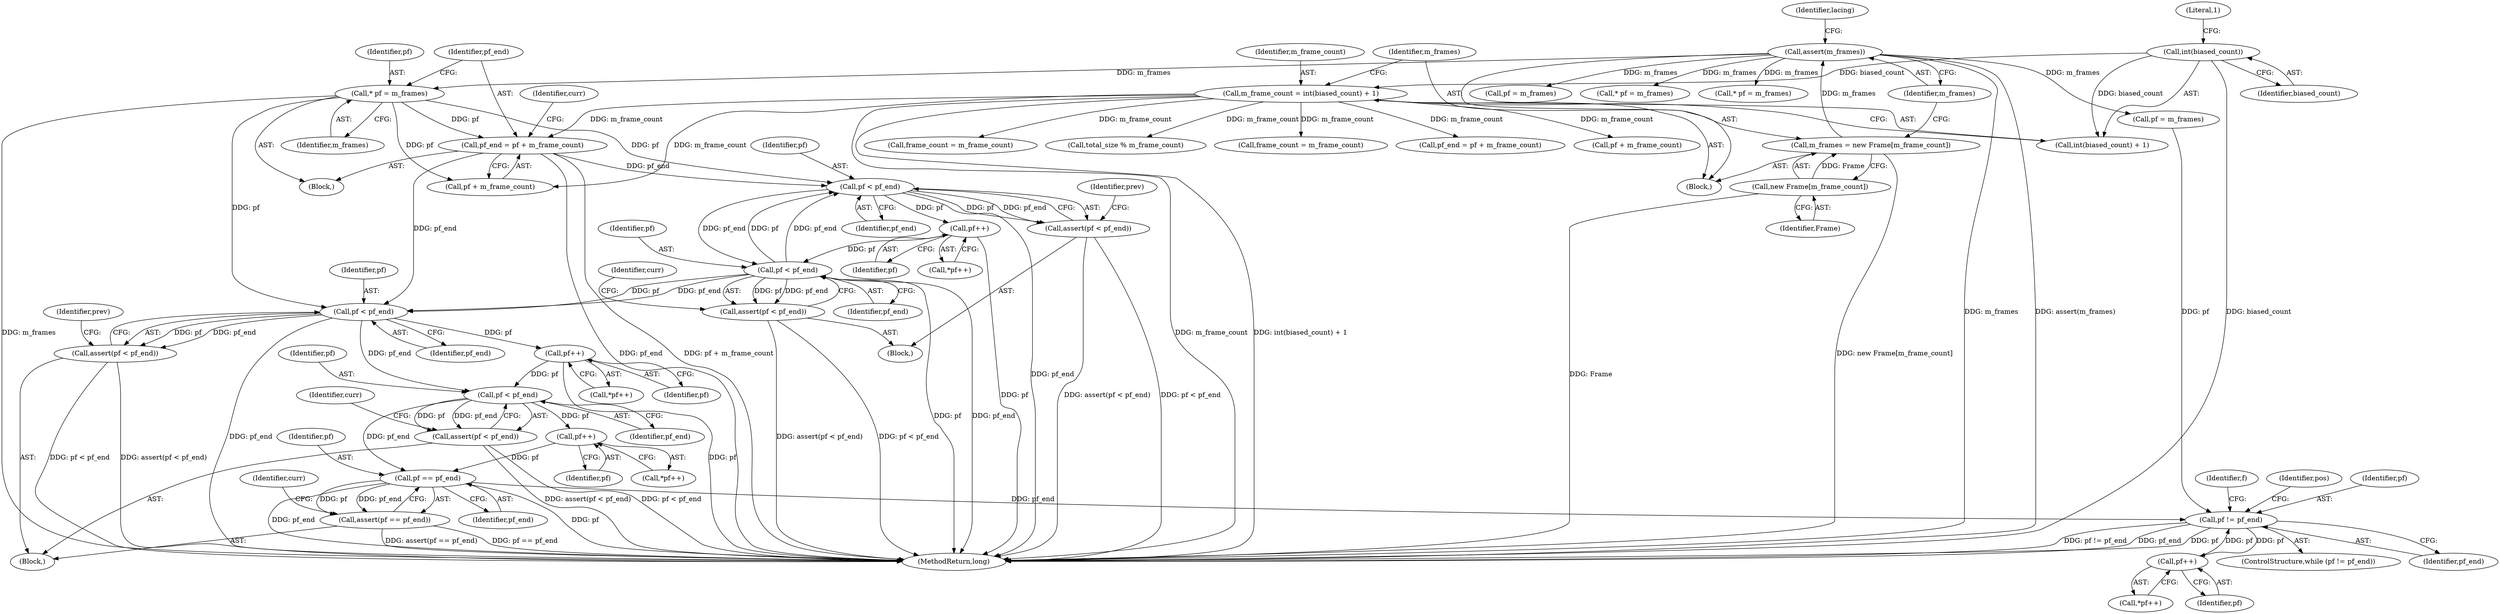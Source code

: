 digraph "1_Android_cc274e2abe8b2a6698a5c47d8aa4bb45f1f9538d_33@integer" {
"1000675" [label="(Call,pf_end = pf + m_frame_count)"];
"1000672" [label="(Call,* pf = m_frames)"];
"1000355" [label="(Call,assert(m_frames))"];
"1000351" [label="(Call,m_frames = new Frame[m_frame_count])"];
"1000353" [label="(Call,new Frame[m_frame_count])"];
"1000345" [label="(Call,m_frame_count = int(biased_count) + 1)"];
"1000348" [label="(Call,int(biased_count))"];
"1000717" [label="(Call,pf < pf_end)"];
"1000716" [label="(Call,assert(pf < pf_end))"];
"1000724" [label="(Call,pf++)"];
"1000741" [label="(Call,pf < pf_end)"];
"1000740" [label="(Call,assert(pf < pf_end))"];
"1000832" [label="(Call,pf < pf_end)"];
"1000831" [label="(Call,assert(pf < pf_end))"];
"1000839" [label="(Call,pf++)"];
"1000856" [label="(Call,pf < pf_end)"];
"1000855" [label="(Call,assert(pf < pf_end))"];
"1000863" [label="(Call,pf++)"];
"1000866" [label="(Call,pf == pf_end)"];
"1000865" [label="(Call,assert(pf == pf_end))"];
"1000908" [label="(Call,pf != pf_end)"];
"1000916" [label="(Call,pf++)"];
"1000550" [label="(Call,total_size % m_frame_count)"];
"1000346" [label="(Identifier,m_frame_count)"];
"1000746" [label="(Identifier,curr)"];
"1000914" [label="(Identifier,f)"];
"1000863" [label="(Call,pf++)"];
"1000855" [label="(Call,assert(pf < pf_end))"];
"1000345" [label="(Call,m_frame_count = int(biased_count) + 1)"];
"1000837" [label="(Identifier,prev)"];
"1000122" [label="(Block,)"];
"1000630" [label="(Call,frame_count = m_frame_count)"];
"1000868" [label="(Identifier,pf_end)"];
"1000915" [label="(Call,*pf++)"];
"1000866" [label="(Call,pf == pf_end)"];
"1000871" [label="(Identifier,curr)"];
"1000355" [label="(Call,assert(m_frames))"];
"1000831" [label="(Call,assert(pf < pf_end))"];
"1000861" [label="(Identifier,curr)"];
"1000500" [label="(Call,pf = m_frames)"];
"1000683" [label="(Identifier,curr)"];
"1000347" [label="(Call,int(biased_count) + 1)"];
"1000716" [label="(Call,assert(pf < pf_end))"];
"1000834" [label="(Identifier,pf_end)"];
"1000938" [label="(Identifier,pos)"];
"1000723" [label="(Call,*pf++)"];
"1000676" [label="(Identifier,pf_end)"];
"1000363" [label="(Call,* pf = m_frames)"];
"1000722" [label="(Identifier,prev)"];
"1000856" [label="(Call,pf < pf_end)"];
"1000838" [label="(Call,*pf++)"];
"1000569" [label="(Call,* pf = m_frames)"];
"1000839" [label="(Call,pf++)"];
"1000907" [label="(ControlStructure,while (pf != pf_end))"];
"1000672" [label="(Call,* pf = m_frames)"];
"1000862" [label="(Call,*pf++)"];
"1000354" [label="(Identifier,Frame)"];
"1000348" [label="(Call,int(biased_count))"];
"1000677" [label="(Call,pf + m_frame_count)"];
"1000741" [label="(Call,pf < pf_end)"];
"1000833" [label="(Identifier,pf)"];
"1000916" [label="(Call,pf++)"];
"1000352" [label="(Identifier,m_frames)"];
"1000614" [label="(Block,)"];
"1000904" [label="(Call,pf = m_frames)"];
"1000709" [label="(Block,)"];
"1000366" [label="(Call,pf_end = pf + m_frame_count)"];
"1000908" [label="(Call,pf != pf_end)"];
"1000858" [label="(Identifier,pf_end)"];
"1000673" [label="(Identifier,pf)"];
"1000909" [label="(Identifier,pf)"];
"1000910" [label="(Identifier,pf_end)"];
"1000917" [label="(Identifier,pf)"];
"1000742" [label="(Identifier,pf)"];
"1000719" [label="(Identifier,pf_end)"];
"1000368" [label="(Call,pf + m_frame_count)"];
"1000717" [label="(Call,pf < pf_end)"];
"1000840" [label="(Identifier,pf)"];
"1000349" [label="(Identifier,biased_count)"];
"1000351" [label="(Call,m_frames = new Frame[m_frame_count])"];
"1000867" [label="(Identifier,pf)"];
"1000350" [label="(Literal,1)"];
"1000359" [label="(Identifier,lacing)"];
"1000826" [label="(Block,)"];
"1000725" [label="(Identifier,pf)"];
"1000864" [label="(Identifier,pf)"];
"1000353" [label="(Call,new Frame[m_frame_count])"];
"1000724" [label="(Call,pf++)"];
"1000942" [label="(MethodReturn,long)"];
"1000865" [label="(Call,assert(pf == pf_end))"];
"1000356" [label="(Identifier,m_frames)"];
"1000675" [label="(Call,pf_end = pf + m_frame_count)"];
"1000740" [label="(Call,assert(pf < pf_end))"];
"1000376" [label="(Call,frame_count = m_frame_count)"];
"1000743" [label="(Identifier,pf_end)"];
"1000718" [label="(Identifier,pf)"];
"1000674" [label="(Identifier,m_frames)"];
"1000857" [label="(Identifier,pf)"];
"1000832" [label="(Call,pf < pf_end)"];
"1000675" -> "1000614"  [label="AST: "];
"1000675" -> "1000677"  [label="CFG: "];
"1000676" -> "1000675"  [label="AST: "];
"1000677" -> "1000675"  [label="AST: "];
"1000683" -> "1000675"  [label="CFG: "];
"1000675" -> "1000942"  [label="DDG: pf_end"];
"1000675" -> "1000942"  [label="DDG: pf + m_frame_count"];
"1000672" -> "1000675"  [label="DDG: pf"];
"1000345" -> "1000675"  [label="DDG: m_frame_count"];
"1000675" -> "1000717"  [label="DDG: pf_end"];
"1000675" -> "1000832"  [label="DDG: pf_end"];
"1000672" -> "1000614"  [label="AST: "];
"1000672" -> "1000674"  [label="CFG: "];
"1000673" -> "1000672"  [label="AST: "];
"1000674" -> "1000672"  [label="AST: "];
"1000676" -> "1000672"  [label="CFG: "];
"1000672" -> "1000942"  [label="DDG: m_frames"];
"1000355" -> "1000672"  [label="DDG: m_frames"];
"1000672" -> "1000677"  [label="DDG: pf"];
"1000672" -> "1000717"  [label="DDG: pf"];
"1000672" -> "1000832"  [label="DDG: pf"];
"1000355" -> "1000122"  [label="AST: "];
"1000355" -> "1000356"  [label="CFG: "];
"1000356" -> "1000355"  [label="AST: "];
"1000359" -> "1000355"  [label="CFG: "];
"1000355" -> "1000942"  [label="DDG: m_frames"];
"1000355" -> "1000942"  [label="DDG: assert(m_frames)"];
"1000351" -> "1000355"  [label="DDG: m_frames"];
"1000355" -> "1000363"  [label="DDG: m_frames"];
"1000355" -> "1000500"  [label="DDG: m_frames"];
"1000355" -> "1000569"  [label="DDG: m_frames"];
"1000355" -> "1000904"  [label="DDG: m_frames"];
"1000351" -> "1000122"  [label="AST: "];
"1000351" -> "1000353"  [label="CFG: "];
"1000352" -> "1000351"  [label="AST: "];
"1000353" -> "1000351"  [label="AST: "];
"1000356" -> "1000351"  [label="CFG: "];
"1000351" -> "1000942"  [label="DDG: new Frame[m_frame_count]"];
"1000353" -> "1000351"  [label="DDG: Frame"];
"1000353" -> "1000354"  [label="CFG: "];
"1000354" -> "1000353"  [label="AST: "];
"1000353" -> "1000942"  [label="DDG: Frame"];
"1000345" -> "1000122"  [label="AST: "];
"1000345" -> "1000347"  [label="CFG: "];
"1000346" -> "1000345"  [label="AST: "];
"1000347" -> "1000345"  [label="AST: "];
"1000352" -> "1000345"  [label="CFG: "];
"1000345" -> "1000942"  [label="DDG: int(biased_count) + 1"];
"1000345" -> "1000942"  [label="DDG: m_frame_count"];
"1000348" -> "1000345"  [label="DDG: biased_count"];
"1000345" -> "1000366"  [label="DDG: m_frame_count"];
"1000345" -> "1000368"  [label="DDG: m_frame_count"];
"1000345" -> "1000376"  [label="DDG: m_frame_count"];
"1000345" -> "1000550"  [label="DDG: m_frame_count"];
"1000345" -> "1000630"  [label="DDG: m_frame_count"];
"1000345" -> "1000677"  [label="DDG: m_frame_count"];
"1000348" -> "1000347"  [label="AST: "];
"1000348" -> "1000349"  [label="CFG: "];
"1000349" -> "1000348"  [label="AST: "];
"1000350" -> "1000348"  [label="CFG: "];
"1000348" -> "1000942"  [label="DDG: biased_count"];
"1000348" -> "1000347"  [label="DDG: biased_count"];
"1000717" -> "1000716"  [label="AST: "];
"1000717" -> "1000719"  [label="CFG: "];
"1000718" -> "1000717"  [label="AST: "];
"1000719" -> "1000717"  [label="AST: "];
"1000716" -> "1000717"  [label="CFG: "];
"1000717" -> "1000942"  [label="DDG: pf_end"];
"1000717" -> "1000716"  [label="DDG: pf"];
"1000717" -> "1000716"  [label="DDG: pf_end"];
"1000741" -> "1000717"  [label="DDG: pf"];
"1000741" -> "1000717"  [label="DDG: pf_end"];
"1000717" -> "1000724"  [label="DDG: pf"];
"1000717" -> "1000741"  [label="DDG: pf_end"];
"1000716" -> "1000709"  [label="AST: "];
"1000722" -> "1000716"  [label="CFG: "];
"1000716" -> "1000942"  [label="DDG: assert(pf < pf_end)"];
"1000716" -> "1000942"  [label="DDG: pf < pf_end"];
"1000724" -> "1000723"  [label="AST: "];
"1000724" -> "1000725"  [label="CFG: "];
"1000725" -> "1000724"  [label="AST: "];
"1000723" -> "1000724"  [label="CFG: "];
"1000724" -> "1000942"  [label="DDG: pf"];
"1000724" -> "1000741"  [label="DDG: pf"];
"1000741" -> "1000740"  [label="AST: "];
"1000741" -> "1000743"  [label="CFG: "];
"1000742" -> "1000741"  [label="AST: "];
"1000743" -> "1000741"  [label="AST: "];
"1000740" -> "1000741"  [label="CFG: "];
"1000741" -> "1000942"  [label="DDG: pf"];
"1000741" -> "1000942"  [label="DDG: pf_end"];
"1000741" -> "1000740"  [label="DDG: pf"];
"1000741" -> "1000740"  [label="DDG: pf_end"];
"1000741" -> "1000832"  [label="DDG: pf"];
"1000741" -> "1000832"  [label="DDG: pf_end"];
"1000740" -> "1000709"  [label="AST: "];
"1000746" -> "1000740"  [label="CFG: "];
"1000740" -> "1000942"  [label="DDG: assert(pf < pf_end)"];
"1000740" -> "1000942"  [label="DDG: pf < pf_end"];
"1000832" -> "1000831"  [label="AST: "];
"1000832" -> "1000834"  [label="CFG: "];
"1000833" -> "1000832"  [label="AST: "];
"1000834" -> "1000832"  [label="AST: "];
"1000831" -> "1000832"  [label="CFG: "];
"1000832" -> "1000942"  [label="DDG: pf_end"];
"1000832" -> "1000831"  [label="DDG: pf"];
"1000832" -> "1000831"  [label="DDG: pf_end"];
"1000832" -> "1000839"  [label="DDG: pf"];
"1000832" -> "1000856"  [label="DDG: pf_end"];
"1000831" -> "1000826"  [label="AST: "];
"1000837" -> "1000831"  [label="CFG: "];
"1000831" -> "1000942"  [label="DDG: pf < pf_end"];
"1000831" -> "1000942"  [label="DDG: assert(pf < pf_end)"];
"1000839" -> "1000838"  [label="AST: "];
"1000839" -> "1000840"  [label="CFG: "];
"1000840" -> "1000839"  [label="AST: "];
"1000838" -> "1000839"  [label="CFG: "];
"1000839" -> "1000942"  [label="DDG: pf"];
"1000839" -> "1000856"  [label="DDG: pf"];
"1000856" -> "1000855"  [label="AST: "];
"1000856" -> "1000858"  [label="CFG: "];
"1000857" -> "1000856"  [label="AST: "];
"1000858" -> "1000856"  [label="AST: "];
"1000855" -> "1000856"  [label="CFG: "];
"1000856" -> "1000855"  [label="DDG: pf"];
"1000856" -> "1000855"  [label="DDG: pf_end"];
"1000856" -> "1000863"  [label="DDG: pf"];
"1000856" -> "1000866"  [label="DDG: pf_end"];
"1000855" -> "1000826"  [label="AST: "];
"1000861" -> "1000855"  [label="CFG: "];
"1000855" -> "1000942"  [label="DDG: assert(pf < pf_end)"];
"1000855" -> "1000942"  [label="DDG: pf < pf_end"];
"1000863" -> "1000862"  [label="AST: "];
"1000863" -> "1000864"  [label="CFG: "];
"1000864" -> "1000863"  [label="AST: "];
"1000862" -> "1000863"  [label="CFG: "];
"1000863" -> "1000866"  [label="DDG: pf"];
"1000866" -> "1000865"  [label="AST: "];
"1000866" -> "1000868"  [label="CFG: "];
"1000867" -> "1000866"  [label="AST: "];
"1000868" -> "1000866"  [label="AST: "];
"1000865" -> "1000866"  [label="CFG: "];
"1000866" -> "1000942"  [label="DDG: pf"];
"1000866" -> "1000942"  [label="DDG: pf_end"];
"1000866" -> "1000865"  [label="DDG: pf"];
"1000866" -> "1000865"  [label="DDG: pf_end"];
"1000866" -> "1000908"  [label="DDG: pf_end"];
"1000865" -> "1000826"  [label="AST: "];
"1000871" -> "1000865"  [label="CFG: "];
"1000865" -> "1000942"  [label="DDG: pf == pf_end"];
"1000865" -> "1000942"  [label="DDG: assert(pf == pf_end)"];
"1000908" -> "1000907"  [label="AST: "];
"1000908" -> "1000910"  [label="CFG: "];
"1000909" -> "1000908"  [label="AST: "];
"1000910" -> "1000908"  [label="AST: "];
"1000914" -> "1000908"  [label="CFG: "];
"1000938" -> "1000908"  [label="CFG: "];
"1000908" -> "1000942"  [label="DDG: pf != pf_end"];
"1000908" -> "1000942"  [label="DDG: pf_end"];
"1000908" -> "1000942"  [label="DDG: pf"];
"1000904" -> "1000908"  [label="DDG: pf"];
"1000916" -> "1000908"  [label="DDG: pf"];
"1000908" -> "1000916"  [label="DDG: pf"];
"1000916" -> "1000915"  [label="AST: "];
"1000916" -> "1000917"  [label="CFG: "];
"1000917" -> "1000916"  [label="AST: "];
"1000915" -> "1000916"  [label="CFG: "];
}
